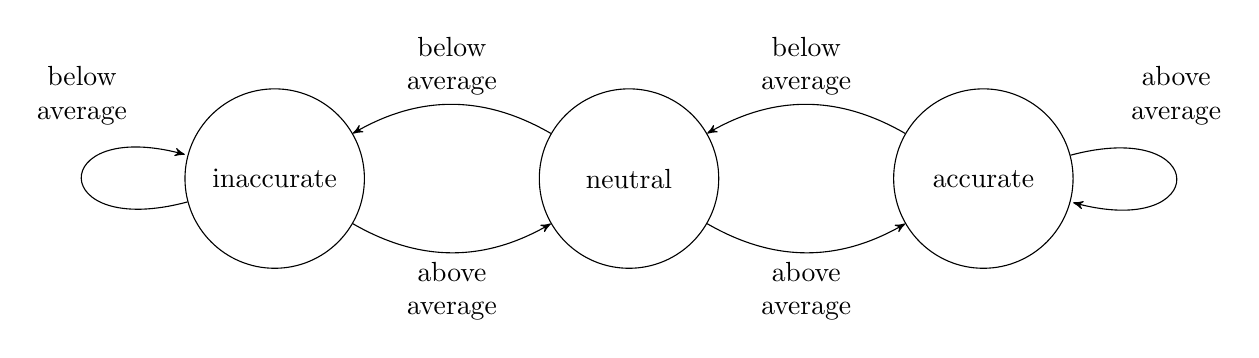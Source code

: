 \begin{tikzpicture}[->,>=stealth',auto,node distance=4.5cm]

% Nodes.
\node[state] (A)
{\begin{minipage}{2cm}\centering inaccurate\end{minipage}};
\node[state] (B) [right of=A]
{\begin{minipage}{2cm}\centering neutral\end{minipage}};
\node[state] (C) [right of=B]
{\begin{minipage}{2cm}\centering accurate\end{minipage}};

\path
(A) edge [bend right=30] node [align=center,below] {above\\average} (B)

(B) edge [bend right=30] node [align=center,below] {above\\average} (C)

(C) edge [loop right] node [align=center,above=16pt] {above\\average} (C)

(C) edge [bend right=30] node [align=center,above] {below\\average} (B)

(B) edge [bend right=30] node [align=center,above] {below\\average} (A)

(A) edge [loop left] node [align=center,above=16pt] {below\\average} (A);

\end{tikzpicture}
